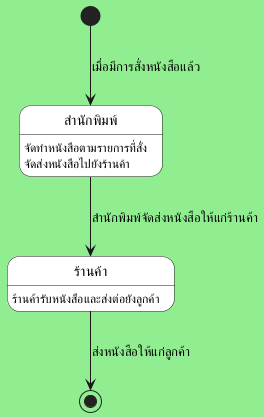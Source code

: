 @startuml ส่งหนังสือตามรายการ
skinparam BackgroundColor lightgreen
skinparam Shadowing false
skinparam state{
   BackgroundColor light      
}
[*] --> A:เมื่อมีการสั่งหนังสือแล้ว
state A as "สำนักพิมพ์"{
     A: จัดทำหนังสือตามรายการที่สั่ง
     A: จัดส่งหนังสือไปยังร้านค้า
}
A --> B : สำนักพิมพ์จัดส่งหนังสือให้แก่ร้านค้า
state B as "ร้านค้า"{
    B : ร้านค้ารับหนังสือและส่งต่อยังลูกค้า
}
B-->[*]:ส่งหนังสือให้แก่ลูกค้า
@enduml